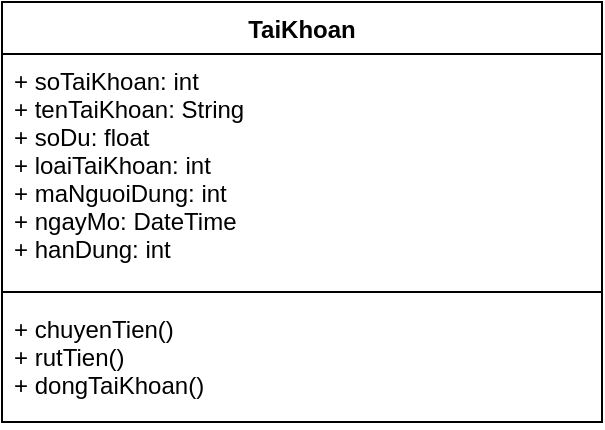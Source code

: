 <mxfile version="15.0.3" type="google"><diagram id="AkskXbOky9vMh3bxPria" name="Page-1"><mxGraphModel dx="514" dy="288" grid="1" gridSize="10" guides="1" tooltips="1" connect="1" arrows="1" fold="1" page="1" pageScale="1" pageWidth="850" pageHeight="1100" math="0" shadow="0"><root><mxCell id="0"/><mxCell id="1" parent="0"/><mxCell id="-pWsJA8yUYJ1YOijTxko-1" value="TaiKhoan&#10;" style="swimlane;fontStyle=1;align=center;verticalAlign=top;childLayout=stackLayout;horizontal=1;startSize=26;horizontalStack=0;resizeParent=1;resizeParentMax=0;resizeLast=0;collapsible=1;marginBottom=0;" vertex="1" parent="1"><mxGeometry x="230" y="100" width="300" height="210" as="geometry"/></mxCell><mxCell id="-pWsJA8yUYJ1YOijTxko-2" value="+ soTaiKhoan: int&#10;+ tenTaiKhoan: String&#10;+ soDu: float&#10;+ loaiTaiKhoan: int&#10;+ maNguoiDung: int&#10;+ ngayMo: DateTime&#10;+ hanDung: int" style="text;strokeColor=none;fillColor=none;align=left;verticalAlign=top;spacingLeft=4;spacingRight=4;overflow=hidden;rotatable=0;points=[[0,0.5],[1,0.5]];portConstraint=eastwest;" vertex="1" parent="-pWsJA8yUYJ1YOijTxko-1"><mxGeometry y="26" width="300" height="114" as="geometry"/></mxCell><mxCell id="-pWsJA8yUYJ1YOijTxko-3" value="" style="line;strokeWidth=1;fillColor=none;align=left;verticalAlign=middle;spacingTop=-1;spacingLeft=3;spacingRight=3;rotatable=0;labelPosition=right;points=[];portConstraint=eastwest;" vertex="1" parent="-pWsJA8yUYJ1YOijTxko-1"><mxGeometry y="140" width="300" height="10" as="geometry"/></mxCell><mxCell id="-pWsJA8yUYJ1YOijTxko-4" value="+ chuyenTien()&#10;+ rutTien()&#10;+ dongTaiKhoan()" style="text;strokeColor=none;fillColor=none;align=left;verticalAlign=top;spacingLeft=4;spacingRight=4;overflow=hidden;rotatable=0;points=[[0,0.5],[1,0.5]];portConstraint=eastwest;" vertex="1" parent="-pWsJA8yUYJ1YOijTxko-1"><mxGeometry y="150" width="300" height="60" as="geometry"/></mxCell></root></mxGraphModel></diagram></mxfile>